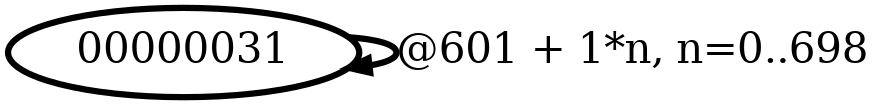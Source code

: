 digraph G {
        node [style=rounded, penwidth=3, fontsize=20, shape=oval];
        "00000031" -> "00000031" [label="@601 + 1*n, n=0..698", color=black,arrowsize=1,style=bold,penwidth=3,fontsize=20];
}
